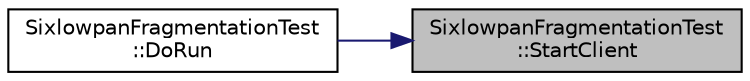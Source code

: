 digraph "SixlowpanFragmentationTest::StartClient"
{
 // LATEX_PDF_SIZE
  edge [fontname="Helvetica",fontsize="10",labelfontname="Helvetica",labelfontsize="10"];
  node [fontname="Helvetica",fontsize="10",shape=record];
  rankdir="RL";
  Node1 [label="SixlowpanFragmentationTest\l::StartClient",height=0.2,width=0.4,color="black", fillcolor="grey75", style="filled", fontcolor="black",tooltip="Start the client node."];
  Node1 -> Node2 [dir="back",color="midnightblue",fontsize="10",style="solid",fontname="Helvetica"];
  Node2 [label="SixlowpanFragmentationTest\l::DoRun",height=0.2,width=0.4,color="black", fillcolor="white", style="filled",URL="$class_sixlowpan_fragmentation_test.html#ae85beebff8e7d4f8c1e108beb17df274",tooltip="Implementation to actually run this TestCase."];
}

